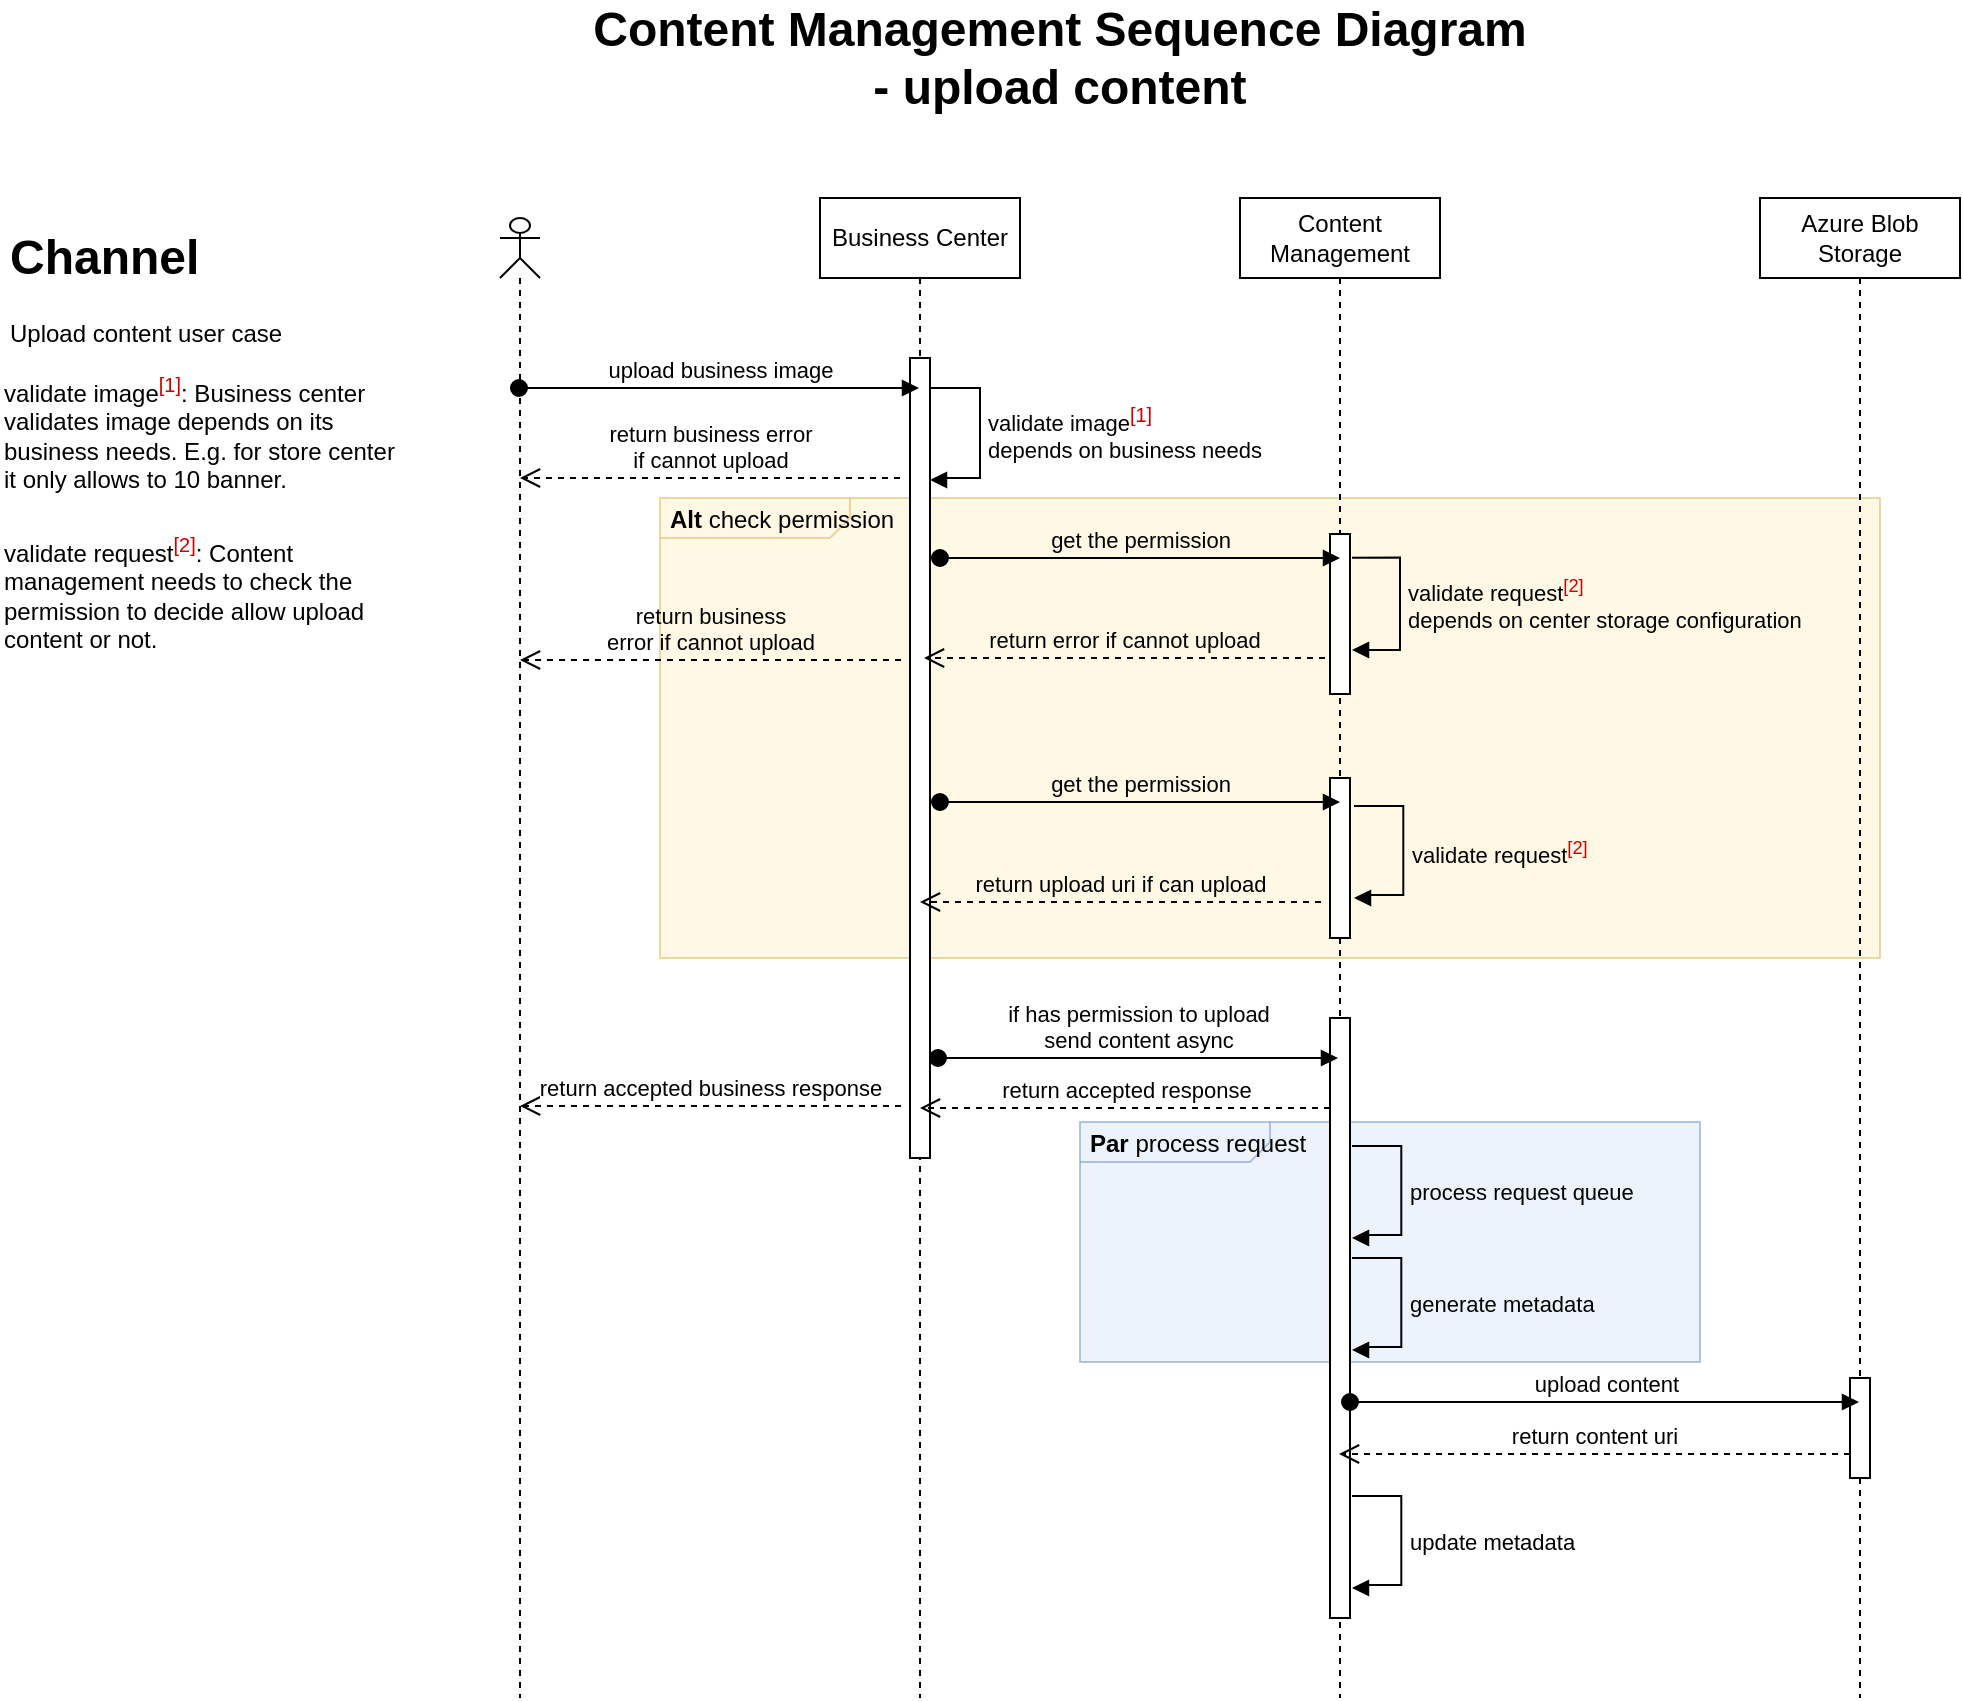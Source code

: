 <mxfile version="12.5.1" type="github">
  <diagram id="Se-Glehy01dl6wNR-q-G" name="Upload Content">
    <mxGraphModel dx="4047" dy="946" grid="1" gridSize="10" guides="1" tooltips="1" connect="1" arrows="1" fold="1" page="1" pageScale="1" pageWidth="827" pageHeight="1169" math="0" shadow="0">
      <root>
        <mxCell id="0"/>
        <mxCell id="1" parent="0"/>
        <mxCell id="fI2PRTh5zaHvBNYzc2sx-11" value="&lt;p style=&quot;margin: 0px ; margin-top: 4px ; margin-left: 5px ; text-align: left&quot;&gt;&lt;b&gt;Alt&lt;/b&gt;&amp;nbsp;check permission&lt;/p&gt;" style="html=1;shape=mxgraph.sysml.package;overflow=fill;labelX=95;align=left;spacingLeft=5;verticalAlign=top;spacingTop=-3;fillColor=#fff2cc;strokeColor=#d6b656;opacity=50;" parent="1" vertex="1">
          <mxGeometry x="-2140" y="300" width="610" height="230" as="geometry"/>
        </mxCell>
        <mxCell id="fI2PRTh5zaHvBNYzc2sx-2" value="" style="shape=umlLifeline;participant=umlActor;perimeter=lifelinePerimeter;whiteSpace=wrap;html=1;container=1;collapsible=0;recursiveResize=0;verticalAlign=top;spacingTop=36;labelBackgroundColor=#ffffff;outlineConnect=0;size=30;" parent="1" vertex="1">
          <mxGeometry x="-2220" y="160" width="20" height="740" as="geometry"/>
        </mxCell>
        <mxCell id="fI2PRTh5zaHvBNYzc2sx-3" value="Business Center" style="shape=umlLifeline;perimeter=lifelinePerimeter;whiteSpace=wrap;html=1;container=1;collapsible=0;recursiveResize=0;outlineConnect=0;" parent="1" vertex="1">
          <mxGeometry x="-2060" y="150" width="100" height="750" as="geometry"/>
        </mxCell>
        <mxCell id="fI2PRTh5zaHvBNYzc2sx-9" value="" style="html=1;points=[];perimeter=orthogonalPerimeter;" parent="fI2PRTh5zaHvBNYzc2sx-3" vertex="1">
          <mxGeometry x="45" y="80" width="10" height="400" as="geometry"/>
        </mxCell>
        <mxCell id="fI2PRTh5zaHvBNYzc2sx-4" value="Content Management" style="shape=umlLifeline;perimeter=lifelinePerimeter;whiteSpace=wrap;html=1;container=1;collapsible=0;recursiveResize=0;outlineConnect=0;" parent="1" vertex="1">
          <mxGeometry x="-1850" y="150" width="100" height="750" as="geometry"/>
        </mxCell>
        <mxCell id="fI2PRTh5zaHvBNYzc2sx-18" value="" style="html=1;points=[];perimeter=orthogonalPerimeter;" parent="fI2PRTh5zaHvBNYzc2sx-4" vertex="1">
          <mxGeometry x="45" y="168" width="10" height="80" as="geometry"/>
        </mxCell>
        <mxCell id="fI2PRTh5zaHvBNYzc2sx-5" value="Azure Blob Storage" style="shape=umlLifeline;perimeter=lifelinePerimeter;whiteSpace=wrap;html=1;container=1;collapsible=0;recursiveResize=0;outlineConnect=0;" parent="1" vertex="1">
          <mxGeometry x="-1590" y="150" width="100" height="750" as="geometry"/>
        </mxCell>
        <mxCell id="fI2PRTh5zaHvBNYzc2sx-37" value="&lt;p style=&quot;margin: 0px ; margin-top: 4px ; margin-left: 5px ; text-align: left&quot;&gt;&lt;b&gt;Par&lt;/b&gt;&amp;nbsp;process request&lt;/p&gt;" style="html=1;shape=mxgraph.sysml.package;overflow=fill;labelX=95;align=left;spacingLeft=5;verticalAlign=top;spacingTop=-3;fillColor=#dae8fc;strokeColor=#6c8ebf;opacity=50;" parent="fI2PRTh5zaHvBNYzc2sx-5" vertex="1">
          <mxGeometry x="-340" y="462" width="310" height="120" as="geometry"/>
        </mxCell>
        <mxCell id="fI2PRTh5zaHvBNYzc2sx-31" value="" style="html=1;points=[];perimeter=orthogonalPerimeter;" parent="fI2PRTh5zaHvBNYzc2sx-5" vertex="1">
          <mxGeometry x="45" y="590" width="10" height="50" as="geometry"/>
        </mxCell>
        <mxCell id="fI2PRTh5zaHvBNYzc2sx-6" value="&lt;h1&gt;Channel&lt;/h1&gt;&lt;p&gt;Upload content user case&lt;/p&gt;" style="text;html=1;strokeColor=none;fillColor=none;spacing=5;spacingTop=-20;whiteSpace=wrap;overflow=hidden;rounded=0;" parent="1" vertex="1">
          <mxGeometry x="-2470" y="160" width="190" height="71" as="geometry"/>
        </mxCell>
        <mxCell id="fI2PRTh5zaHvBNYzc2sx-7" value="&lt;font style=&quot;font-size: 24px&quot;&gt;&lt;b&gt;Content Management Sequence Diagram&lt;br&gt;- upload content&lt;br&gt;&lt;/b&gt;&lt;/font&gt;" style="text;html=1;strokeColor=none;fillColor=none;align=center;verticalAlign=middle;whiteSpace=wrap;rounded=0;" parent="1" vertex="1">
          <mxGeometry x="-2200" y="70" width="520" height="20" as="geometry"/>
        </mxCell>
        <mxCell id="fI2PRTh5zaHvBNYzc2sx-8" value="upload business image" style="html=1;verticalAlign=bottom;startArrow=oval;startFill=1;endArrow=block;startSize=8;" parent="1" edge="1">
          <mxGeometry width="60" relative="1" as="geometry">
            <mxPoint x="-2210.5" y="245" as="sourcePoint"/>
            <mxPoint x="-2010.5" y="245" as="targetPoint"/>
            <Array as="points">
              <mxPoint x="-2120" y="245"/>
            </Array>
          </mxGeometry>
        </mxCell>
        <mxCell id="fI2PRTh5zaHvBNYzc2sx-12" value="return business error &lt;br&gt;if cannot upload" style="html=1;verticalAlign=bottom;endArrow=open;dashed=1;endSize=8;" parent="1" target="fI2PRTh5zaHvBNYzc2sx-2" edge="1">
          <mxGeometry relative="1" as="geometry">
            <mxPoint x="-2020" y="290" as="sourcePoint"/>
            <mxPoint x="-2100" y="290" as="targetPoint"/>
          </mxGeometry>
        </mxCell>
        <mxCell id="fI2PRTh5zaHvBNYzc2sx-16" value="validate image&lt;sup&gt;&lt;font style=&quot;font-size: 10px&quot; color=&quot;#cc0000&quot;&gt;[1]&lt;/font&gt;&lt;/sup&gt;&amp;nbsp;&lt;br&gt;depends on business needs&amp;nbsp;" style="edgeStyle=orthogonalEdgeStyle;html=1;align=left;spacingLeft=2;endArrow=block;rounded=0;" parent="1" edge="1">
          <mxGeometry relative="1" as="geometry">
            <mxPoint x="-2005" y="245" as="sourcePoint"/>
            <Array as="points">
              <mxPoint x="-1980" y="245"/>
              <mxPoint x="-1980" y="290"/>
              <mxPoint x="-2000" y="290"/>
              <mxPoint x="-2000" y="291"/>
            </Array>
            <mxPoint x="-2005" y="291" as="targetPoint"/>
          </mxGeometry>
        </mxCell>
        <mxCell id="fI2PRTh5zaHvBNYzc2sx-17" value="get the permission" style="html=1;verticalAlign=bottom;startArrow=oval;startFill=1;endArrow=block;startSize=8;labelBackgroundColor=none;" parent="1" edge="1">
          <mxGeometry width="60" relative="1" as="geometry">
            <mxPoint x="-2000" y="330" as="sourcePoint"/>
            <mxPoint x="-1800" y="330" as="targetPoint"/>
            <Array as="points">
              <mxPoint x="-1909.5" y="330"/>
            </Array>
          </mxGeometry>
        </mxCell>
        <mxCell id="fI2PRTh5zaHvBNYzc2sx-20" value="validate request&lt;sup&gt;&lt;font color=&quot;#cc0000&quot;&gt;[2]&lt;/font&gt;&lt;/sup&gt;&amp;nbsp;&lt;br&gt;depends on center storage configuration&amp;nbsp;" style="edgeStyle=orthogonalEdgeStyle;html=1;align=left;spacingLeft=2;endArrow=block;rounded=0;labelBackgroundColor=none;" parent="1" edge="1">
          <mxGeometry relative="1" as="geometry">
            <mxPoint x="-1793.997" y="329.833" as="sourcePoint"/>
            <Array as="points">
              <mxPoint x="-1770" y="330"/>
              <mxPoint x="-1770" y="376"/>
              <mxPoint x="-1790" y="376"/>
            </Array>
            <mxPoint x="-1794" y="376" as="targetPoint"/>
          </mxGeometry>
        </mxCell>
        <mxCell id="fI2PRTh5zaHvBNYzc2sx-21" value="return error if cannot upload" style="html=1;verticalAlign=bottom;endArrow=open;dashed=1;endSize=8;labelBackgroundColor=none;" parent="1" edge="1">
          <mxGeometry relative="1" as="geometry">
            <mxPoint x="-1807.5" y="380" as="sourcePoint"/>
            <mxPoint x="-2008" y="380" as="targetPoint"/>
          </mxGeometry>
        </mxCell>
        <mxCell id="fI2PRTh5zaHvBNYzc2sx-22" value="" style="html=1;points=[];perimeter=orthogonalPerimeter;" parent="1" vertex="1">
          <mxGeometry x="-1805" y="440" width="10" height="80" as="geometry"/>
        </mxCell>
        <mxCell id="fI2PRTh5zaHvBNYzc2sx-23" value="get the permission" style="html=1;verticalAlign=bottom;startArrow=oval;startFill=1;endArrow=block;startSize=8;labelBackgroundColor=none;" parent="1" edge="1">
          <mxGeometry width="60" relative="1" as="geometry">
            <mxPoint x="-2000" y="452" as="sourcePoint"/>
            <mxPoint x="-1800" y="452" as="targetPoint"/>
            <Array as="points">
              <mxPoint x="-1909.5" y="452"/>
            </Array>
          </mxGeometry>
        </mxCell>
        <mxCell id="fI2PRTh5zaHvBNYzc2sx-24" value="return upload uri if can upload" style="html=1;verticalAlign=bottom;endArrow=open;dashed=1;endSize=8;labelBackgroundColor=none;" parent="1" edge="1">
          <mxGeometry relative="1" as="geometry">
            <mxPoint x="-1809.5" y="502" as="sourcePoint"/>
            <mxPoint x="-2010" y="502" as="targetPoint"/>
          </mxGeometry>
        </mxCell>
        <mxCell id="fI2PRTh5zaHvBNYzc2sx-25" value="validate request&lt;sup&gt;&lt;font color=&quot;#cc0000&quot;&gt;[2]&lt;/font&gt;&lt;/sup&gt;&amp;nbsp;&lt;br&gt;" style="edgeStyle=orthogonalEdgeStyle;html=1;align=left;spacingLeft=2;endArrow=block;rounded=0;labelBackgroundColor=none;" parent="1" edge="1">
          <mxGeometry relative="1" as="geometry">
            <mxPoint x="-1793" y="454" as="sourcePoint"/>
            <Array as="points">
              <mxPoint x="-1768.33" y="453.5"/>
              <mxPoint x="-1768.33" y="498.5"/>
              <mxPoint x="-1788.33" y="498.5"/>
              <mxPoint x="-1788.33" y="499.5"/>
            </Array>
            <mxPoint x="-1793" y="500" as="targetPoint"/>
          </mxGeometry>
        </mxCell>
        <mxCell id="fI2PRTh5zaHvBNYzc2sx-27" value="" style="html=1;points=[];perimeter=orthogonalPerimeter;" parent="1" vertex="1">
          <mxGeometry x="-1805" y="560" width="10" height="300" as="geometry"/>
        </mxCell>
        <mxCell id="fI2PRTh5zaHvBNYzc2sx-28" value="if has permission to upload &lt;br&gt;send content async" style="html=1;verticalAlign=bottom;startArrow=oval;startFill=1;endArrow=block;startSize=8;" parent="1" edge="1">
          <mxGeometry width="60" relative="1" as="geometry">
            <mxPoint x="-2001" y="580" as="sourcePoint"/>
            <mxPoint x="-1801" y="580" as="targetPoint"/>
            <Array as="points">
              <mxPoint x="-1910.5" y="580"/>
            </Array>
          </mxGeometry>
        </mxCell>
        <mxCell id="fI2PRTh5zaHvBNYzc2sx-30" value="process request queue&amp;nbsp;" style="edgeStyle=orthogonalEdgeStyle;html=1;align=left;spacingLeft=2;endArrow=block;rounded=0;labelBackgroundColor=none;" parent="1" edge="1">
          <mxGeometry relative="1" as="geometry">
            <mxPoint x="-1794" y="624" as="sourcePoint"/>
            <Array as="points">
              <mxPoint x="-1769.33" y="623.5"/>
              <mxPoint x="-1769.33" y="668.5"/>
              <mxPoint x="-1789.33" y="668.5"/>
              <mxPoint x="-1789.33" y="669.5"/>
            </Array>
            <mxPoint x="-1794" y="670" as="targetPoint"/>
          </mxGeometry>
        </mxCell>
        <mxCell id="fI2PRTh5zaHvBNYzc2sx-32" value="upload content" style="html=1;verticalAlign=bottom;startArrow=oval;startFill=1;endArrow=block;startSize=8;" parent="1" edge="1">
          <mxGeometry width="60" relative="1" as="geometry">
            <mxPoint x="-1795" y="752" as="sourcePoint"/>
            <mxPoint x="-1540.5" y="752" as="targetPoint"/>
            <Array as="points">
              <mxPoint x="-1704.5" y="752"/>
            </Array>
          </mxGeometry>
        </mxCell>
        <mxCell id="fI2PRTh5zaHvBNYzc2sx-33" value="return content uri" style="html=1;verticalAlign=bottom;endArrow=open;dashed=1;endSize=8;" parent="1" edge="1">
          <mxGeometry relative="1" as="geometry">
            <mxPoint x="-1545" y="778" as="sourcePoint"/>
            <mxPoint x="-1800.5" y="778" as="targetPoint"/>
          </mxGeometry>
        </mxCell>
        <mxCell id="fI2PRTh5zaHvBNYzc2sx-34" value="generate metadata" style="edgeStyle=orthogonalEdgeStyle;html=1;align=left;spacingLeft=2;endArrow=block;rounded=0;labelBackgroundColor=none;" parent="1" edge="1">
          <mxGeometry relative="1" as="geometry">
            <mxPoint x="-1794" y="680" as="sourcePoint"/>
            <Array as="points">
              <mxPoint x="-1769.33" y="679.5"/>
              <mxPoint x="-1769.33" y="724.5"/>
              <mxPoint x="-1789.33" y="724.5"/>
              <mxPoint x="-1789.33" y="725.5"/>
            </Array>
            <mxPoint x="-1794" y="726" as="targetPoint"/>
          </mxGeometry>
        </mxCell>
        <mxCell id="fI2PRTh5zaHvBNYzc2sx-35" value="return accepted response" style="html=1;verticalAlign=bottom;endArrow=open;dashed=1;endSize=8;" parent="1" edge="1">
          <mxGeometry relative="1" as="geometry">
            <mxPoint x="-1805" y="605" as="sourcePoint"/>
            <mxPoint x="-2010" y="605" as="targetPoint"/>
          </mxGeometry>
        </mxCell>
        <mxCell id="fI2PRTh5zaHvBNYzc2sx-36" value="update metadata" style="edgeStyle=orthogonalEdgeStyle;html=1;align=left;spacingLeft=2;endArrow=block;rounded=0;" parent="1" edge="1">
          <mxGeometry relative="1" as="geometry">
            <mxPoint x="-1794" y="799" as="sourcePoint"/>
            <Array as="points">
              <mxPoint x="-1769.33" y="798.5"/>
              <mxPoint x="-1769.33" y="843.5"/>
              <mxPoint x="-1789.33" y="843.5"/>
              <mxPoint x="-1789.33" y="844.5"/>
            </Array>
            <mxPoint x="-1794" y="845" as="targetPoint"/>
          </mxGeometry>
        </mxCell>
        <mxCell id="fI2PRTh5zaHvBNYzc2sx-39" value="return business &lt;br&gt;error if cannot upload" style="html=1;verticalAlign=bottom;endArrow=open;dashed=1;endSize=8;labelBackgroundColor=none;" parent="1" edge="1">
          <mxGeometry relative="1" as="geometry">
            <mxPoint x="-2019.5" y="381" as="sourcePoint"/>
            <mxPoint x="-2210" y="381" as="targetPoint"/>
          </mxGeometry>
        </mxCell>
        <mxCell id="fI2PRTh5zaHvBNYzc2sx-41" value="return accepted business response" style="html=1;verticalAlign=bottom;endArrow=open;dashed=1;endSize=8;" parent="1" edge="1">
          <mxGeometry relative="1" as="geometry">
            <mxPoint x="-2019.5" y="604" as="sourcePoint"/>
            <mxPoint x="-2210" y="604" as="targetPoint"/>
          </mxGeometry>
        </mxCell>
        <mxCell id="PvR2-Of-hzqEuAxM7F6R-1" value="validate image&lt;sup&gt;&lt;font color=&quot;#cc0000&quot;&gt;[1]&lt;/font&gt;&lt;/sup&gt;: Business center validates image depends on its business needs. E.g. for store center it only allows to 10 banner.&amp;nbsp;" style="text;html=1;whiteSpace=wrap;" vertex="1" parent="1">
          <mxGeometry x="-2470" y="231" width="200" height="80" as="geometry"/>
        </mxCell>
        <mxCell id="PvR2-Of-hzqEuAxM7F6R-2" value="validate request&lt;sup&gt;&lt;font color=&quot;#cc0000&quot;&gt;[2]&lt;/font&gt;&lt;/sup&gt;: Content management needs to check the permission to decide allow upload content or not." style="text;html=1;whiteSpace=wrap;" vertex="1" parent="1">
          <mxGeometry x="-2470" y="311" width="200" height="80" as="geometry"/>
        </mxCell>
      </root>
    </mxGraphModel>
  </diagram>
</mxfile>
